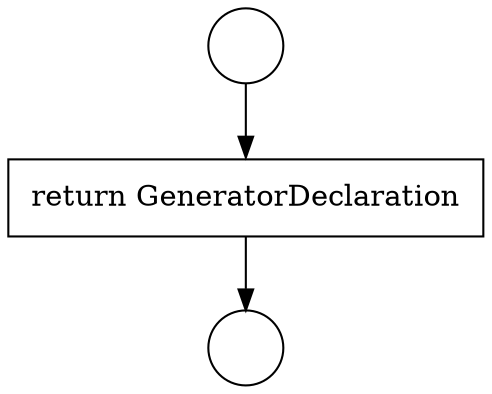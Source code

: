 digraph {
  node5212 [shape=circle label=" " color="black" fillcolor="white" style=filled]
  node5214 [shape=none, margin=0, label=<<font color="black">
    <table border="0" cellborder="1" cellspacing="0" cellpadding="10">
      <tr><td align="left">return GeneratorDeclaration</td></tr>
    </table>
  </font>> color="black" fillcolor="white" style=filled]
  node5213 [shape=circle label=" " color="black" fillcolor="white" style=filled]
  node5212 -> node5214 [ color="black"]
  node5214 -> node5213 [ color="black"]
}
